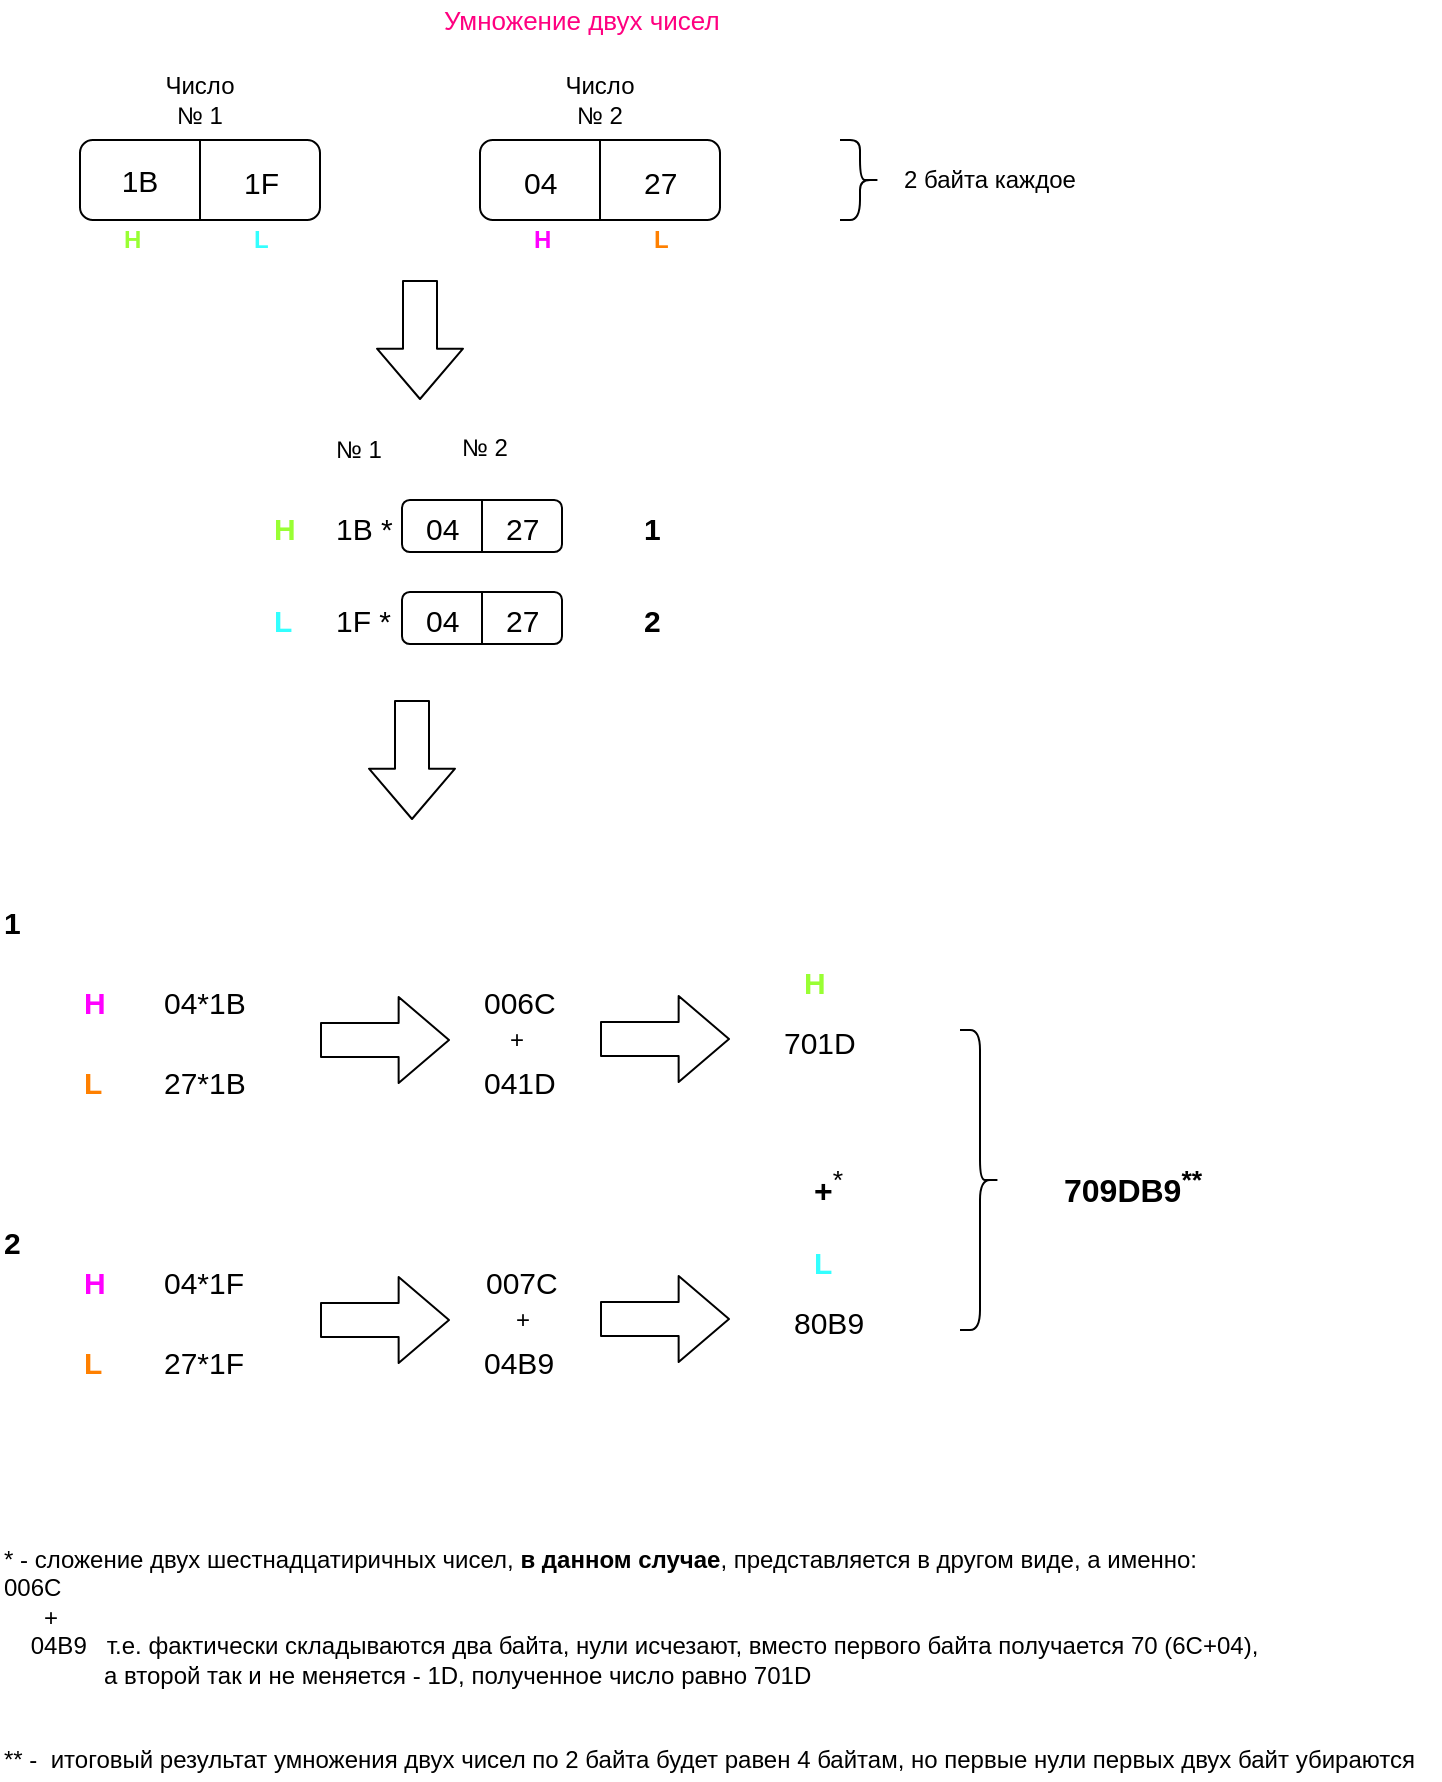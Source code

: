 <mxfile version="12.1.3" pages="1"><diagram id="MzTaQi7v__2H8hqPaAZX" name="Page-1"><mxGraphModel dx="975" dy="428" grid="1" gridSize="10" guides="1" tooltips="1" connect="1" arrows="1" fold="1" page="1" pageScale="1" pageWidth="827" pageHeight="1169" math="0" shadow="0"><root><mxCell id="0"/><mxCell id="1" parent="0"/><mxCell id="BohO5JarjnQtXRmImwX_-1" value="" style="rounded=1;whiteSpace=wrap;html=1;arcSize=16;align=left;" vertex="1" parent="1"><mxGeometry x="120" y="80" width="120" height="40" as="geometry"/></mxCell><mxCell id="BohO5JarjnQtXRmImwX_-2" value="" style="endArrow=none;html=1;entryX=0.5;entryY=0;entryDx=0;entryDy=0;exitX=0.5;exitY=1;exitDx=0;exitDy=0;" edge="1" parent="1" source="BohO5JarjnQtXRmImwX_-1" target="BohO5JarjnQtXRmImwX_-1"><mxGeometry width="50" height="50" relative="1" as="geometry"><mxPoint x="140" y="190" as="sourcePoint"/><mxPoint x="190" y="140" as="targetPoint"/></mxGeometry></mxCell><mxCell id="BohO5JarjnQtXRmImwX_-3" value="" style="rounded=1;whiteSpace=wrap;html=1;arcSize=16;" vertex="1" parent="1"><mxGeometry x="320" y="80" width="120" height="40" as="geometry"/></mxCell><mxCell id="BohO5JarjnQtXRmImwX_-4" value="" style="endArrow=none;html=1;entryX=0.5;entryY=0;entryDx=0;entryDy=0;exitX=0.5;exitY=1;exitDx=0;exitDy=0;" edge="1" parent="1" source="BohO5JarjnQtXRmImwX_-3" target="BohO5JarjnQtXRmImwX_-3"><mxGeometry width="50" height="50" relative="1" as="geometry"><mxPoint x="320" y="190" as="sourcePoint"/><mxPoint x="370" y="140" as="targetPoint"/></mxGeometry></mxCell><mxCell id="BohO5JarjnQtXRmImwX_-5" value="Число № 1" style="text;html=1;strokeColor=none;fillColor=none;align=center;verticalAlign=middle;whiteSpace=wrap;rounded=0;" vertex="1" parent="1"><mxGeometry x="160" y="50" width="40" height="20" as="geometry"/></mxCell><mxCell id="BohO5JarjnQtXRmImwX_-6" value="Число № 2" style="text;html=1;strokeColor=none;fillColor=none;align=center;verticalAlign=middle;whiteSpace=wrap;rounded=0;" vertex="1" parent="1"><mxGeometry x="360" y="50" width="40" height="20" as="geometry"/></mxCell><mxCell id="BohO5JarjnQtXRmImwX_-7" value="&lt;font style=&quot;font-size: 15px&quot;&gt;1B&lt;/font&gt;" style="text;html=1;strokeColor=none;fillColor=none;align=center;verticalAlign=middle;whiteSpace=wrap;rounded=0;" vertex="1" parent="1"><mxGeometry x="130" y="90" width="40" height="20" as="geometry"/></mxCell><mxCell id="BohO5JarjnQtXRmImwX_-8" value="&lt;font style=&quot;font-size: 15px&quot;&gt;1F&lt;/font&gt;" style="text;html=1;resizable=0;points=[];autosize=1;align=left;verticalAlign=top;spacingTop=-4;" vertex="1" parent="1"><mxGeometry x="200" y="90" width="30" height="20" as="geometry"/></mxCell><mxCell id="BohO5JarjnQtXRmImwX_-9" value="&lt;font style=&quot;font-size: 15px&quot;&gt;04&lt;/font&gt;" style="text;html=1;resizable=0;points=[];autosize=1;align=left;verticalAlign=top;spacingTop=-4;" vertex="1" parent="1"><mxGeometry x="340" y="90" width="30" height="20" as="geometry"/></mxCell><mxCell id="BohO5JarjnQtXRmImwX_-10" value="&lt;font style=&quot;font-size: 15px&quot;&gt;27&lt;/font&gt;" style="text;html=1;resizable=0;points=[];autosize=1;align=left;verticalAlign=top;spacingTop=-4;" vertex="1" parent="1"><mxGeometry x="400" y="90" width="30" height="20" as="geometry"/></mxCell><mxCell id="BohO5JarjnQtXRmImwX_-11" value="&lt;font color=&quot;#99ff33&quot;&gt;&lt;b&gt;H&lt;/b&gt;&lt;/font&gt;" style="text;html=1;resizable=0;points=[];autosize=1;align=left;verticalAlign=top;spacingTop=-4;" vertex="1" parent="1"><mxGeometry x="140" y="120" width="20" height="20" as="geometry"/></mxCell><mxCell id="BohO5JarjnQtXRmImwX_-12" value="&lt;font color=&quot;#33ffff&quot;&gt;&lt;b&gt;L&lt;/b&gt;&lt;/font&gt;" style="text;html=1;resizable=0;points=[];autosize=1;align=left;verticalAlign=top;spacingTop=-4;" vertex="1" parent="1"><mxGeometry x="205" y="120" width="20" height="20" as="geometry"/></mxCell><mxCell id="BohO5JarjnQtXRmImwX_-13" value="&lt;b&gt;&lt;font color=&quot;#ff00ff&quot; style=&quot;font-size: 12px&quot;&gt;H&lt;/font&gt;&lt;/b&gt;" style="text;html=1;resizable=0;points=[];autosize=1;align=left;verticalAlign=top;spacingTop=-4;" vertex="1" parent="1"><mxGeometry x="345" y="120" width="20" height="20" as="geometry"/></mxCell><mxCell id="BohO5JarjnQtXRmImwX_-14" value="&lt;b&gt;&lt;font color=&quot;#ff8000&quot;&gt;L&lt;/font&gt;&lt;/b&gt;" style="text;html=1;resizable=0;points=[];autosize=1;align=left;verticalAlign=top;spacingTop=-4;" vertex="1" parent="1"><mxGeometry x="405" y="120" width="20" height="20" as="geometry"/></mxCell><mxCell id="BohO5JarjnQtXRmImwX_-15" value="" style="shape=curlyBracket;whiteSpace=wrap;html=1;rounded=1;direction=west;" vertex="1" parent="1"><mxGeometry x="500" y="80" width="20" height="40" as="geometry"/></mxCell><mxCell id="BohO5JarjnQtXRmImwX_-16" value="2 байта каждое" style="text;html=1;resizable=0;points=[];autosize=1;align=left;verticalAlign=top;spacingTop=-4;" vertex="1" parent="1"><mxGeometry x="530" y="90" width="100" height="20" as="geometry"/></mxCell><mxCell id="BohO5JarjnQtXRmImwX_-17" value="&lt;font style=&quot;font-size: 13px&quot; color=&quot;#ff0080&quot;&gt;Умножение двух чисел&lt;/font&gt;" style="text;html=1;resizable=0;points=[];autosize=1;align=left;verticalAlign=top;spacingTop=-4;" vertex="1" parent="1"><mxGeometry x="300" y="10" width="150" height="20" as="geometry"/></mxCell><mxCell id="BohO5JarjnQtXRmImwX_-19" value="" style="shape=flexArrow;endArrow=classic;html=1;width=17;endSize=8.06;endWidth=25;" edge="1" parent="1"><mxGeometry width="50" height="50" relative="1" as="geometry"><mxPoint x="290" y="150" as="sourcePoint"/><mxPoint x="290" y="210" as="targetPoint"/></mxGeometry></mxCell><mxCell id="BohO5JarjnQtXRmImwX_-20" value="&lt;font color=&quot;#99ff33&quot; size=&quot;1&quot;&gt;&lt;b style=&quot;font-size: 15px&quot;&gt;H&lt;/b&gt;&lt;/font&gt;" style="text;html=1;resizable=0;points=[];autosize=1;align=left;verticalAlign=top;spacingTop=-4;" vertex="1" parent="1"><mxGeometry x="215" y="263" width="30" height="20" as="geometry"/></mxCell><mxCell id="BohO5JarjnQtXRmImwX_-21" value="&lt;font color=&quot;#33ffff&quot; size=&quot;1&quot;&gt;&lt;b style=&quot;font-size: 15px&quot;&gt;L&lt;/b&gt;&lt;/font&gt;" style="text;html=1;resizable=0;points=[];autosize=1;align=left;verticalAlign=top;spacingTop=-4;" vertex="1" parent="1"><mxGeometry x="215" y="309" width="20" height="20" as="geometry"/></mxCell><mxCell id="BohO5JarjnQtXRmImwX_-22" value="&lt;font style=&quot;font-size: 15px&quot;&gt;1B *&lt;/font&gt;" style="text;html=1;resizable=0;points=[];autosize=1;align=left;verticalAlign=top;spacingTop=-4;" vertex="1" parent="1"><mxGeometry x="246" y="263" width="40" height="20" as="geometry"/></mxCell><mxCell id="BohO5JarjnQtXRmImwX_-23" value="&lt;font style=&quot;font-size: 15px&quot;&gt;1F *&lt;/font&gt;" style="text;html=1;resizable=0;points=[];autosize=1;align=left;verticalAlign=top;spacingTop=-4;" vertex="1" parent="1"><mxGeometry x="246" y="309" width="40" height="20" as="geometry"/></mxCell><mxCell id="BohO5JarjnQtXRmImwX_-27" value="" style="rounded=1;whiteSpace=wrap;html=1;" vertex="1" parent="1"><mxGeometry x="281" y="260" width="80" height="26" as="geometry"/></mxCell><mxCell id="BohO5JarjnQtXRmImwX_-28" value="" style="endArrow=none;html=1;entryX=0.5;entryY=0;entryDx=0;entryDy=0;exitX=0.5;exitY=1;exitDx=0;exitDy=0;" edge="1" parent="1" source="BohO5JarjnQtXRmImwX_-27" target="BohO5JarjnQtXRmImwX_-27"><mxGeometry width="50" height="50" relative="1" as="geometry"><mxPoint x="81" y="396" as="sourcePoint"/><mxPoint x="131" y="346" as="targetPoint"/></mxGeometry></mxCell><mxCell id="BohO5JarjnQtXRmImwX_-29" value="&lt;font style=&quot;font-size: 15px&quot;&gt;04&lt;/font&gt;" style="text;html=1;resizable=0;points=[];autosize=1;align=left;verticalAlign=top;spacingTop=-4;" vertex="1" parent="1"><mxGeometry x="291" y="263" width="30" height="20" as="geometry"/></mxCell><mxCell id="BohO5JarjnQtXRmImwX_-30" value="&lt;font style=&quot;font-size: 15px&quot;&gt;27&lt;/font&gt;" style="text;html=1;resizable=0;points=[];autosize=1;align=left;verticalAlign=top;spacingTop=-4;" vertex="1" parent="1"><mxGeometry x="331" y="263" width="30" height="20" as="geometry"/></mxCell><mxCell id="BohO5JarjnQtXRmImwX_-31" value="" style="rounded=1;whiteSpace=wrap;html=1;" vertex="1" parent="1"><mxGeometry x="281" y="306" width="80" height="26" as="geometry"/></mxCell><mxCell id="BohO5JarjnQtXRmImwX_-32" value="" style="endArrow=none;html=1;entryX=0.5;entryY=0;entryDx=0;entryDy=0;exitX=0.5;exitY=1;exitDx=0;exitDy=0;" edge="1" parent="1" source="BohO5JarjnQtXRmImwX_-31" target="BohO5JarjnQtXRmImwX_-31"><mxGeometry width="50" height="50" relative="1" as="geometry"><mxPoint x="81" y="442" as="sourcePoint"/><mxPoint x="131" y="392" as="targetPoint"/></mxGeometry></mxCell><mxCell id="BohO5JarjnQtXRmImwX_-33" value="&lt;font style=&quot;font-size: 15px&quot;&gt;04&lt;/font&gt;" style="text;html=1;resizable=0;points=[];autosize=1;align=left;verticalAlign=top;spacingTop=-4;" vertex="1" parent="1"><mxGeometry x="291" y="309" width="30" height="20" as="geometry"/></mxCell><mxCell id="BohO5JarjnQtXRmImwX_-34" value="&lt;font style=&quot;font-size: 15px&quot;&gt;27&lt;/font&gt;" style="text;html=1;resizable=0;points=[];autosize=1;align=left;verticalAlign=top;spacingTop=-4;" vertex="1" parent="1"><mxGeometry x="331" y="309" width="30" height="20" as="geometry"/></mxCell><mxCell id="BohO5JarjnQtXRmImwX_-35" value="№ 2" style="text;html=1;" vertex="1" parent="1"><mxGeometry x="309" y="220" width="24" height="30" as="geometry"/></mxCell><mxCell id="BohO5JarjnQtXRmImwX_-36" value="№ 1" style="text;html=1;resizable=0;points=[];autosize=1;align=left;verticalAlign=top;spacingTop=-4;" vertex="1" parent="1"><mxGeometry x="246" y="225" width="40" height="20" as="geometry"/></mxCell><mxCell id="BohO5JarjnQtXRmImwX_-37" value="&lt;b&gt;&lt;font style=&quot;font-size: 15px&quot;&gt;1&lt;/font&gt;&lt;/b&gt;" style="text;html=1;resizable=0;points=[];autosize=1;align=left;verticalAlign=top;spacingTop=-4;" vertex="1" parent="1"><mxGeometry x="400" y="263" width="20" height="20" as="geometry"/></mxCell><mxCell id="BohO5JarjnQtXRmImwX_-38" value="&lt;b&gt;&lt;font style=&quot;font-size: 15px&quot;&gt;2&lt;/font&gt;&lt;/b&gt;" style="text;html=1;resizable=0;points=[];autosize=1;align=left;verticalAlign=top;spacingTop=-4;" vertex="1" parent="1"><mxGeometry x="400" y="309" width="20" height="20" as="geometry"/></mxCell><mxCell id="BohO5JarjnQtXRmImwX_-39" value="&lt;font style=&quot;font-size: 15px&quot;&gt;&lt;b&gt;1&lt;/b&gt;&lt;/font&gt;" style="text;html=1;resizable=0;points=[];autosize=1;align=left;verticalAlign=top;spacingTop=-4;" vertex="1" parent="1"><mxGeometry x="80" y="460" width="20" height="20" as="geometry"/></mxCell><mxCell id="BohO5JarjnQtXRmImwX_-40" value="" style="shape=flexArrow;endArrow=classic;html=1;width=17;endSize=8.06;endWidth=25;" edge="1" parent="1"><mxGeometry width="50" height="50" relative="1" as="geometry"><mxPoint x="286" y="360" as="sourcePoint"/><mxPoint x="286" y="420" as="targetPoint"/></mxGeometry></mxCell><mxCell id="BohO5JarjnQtXRmImwX_-42" value="&lt;b&gt;&lt;font color=&quot;#ff00ff&quot; style=&quot;font-size: 15px&quot;&gt;H&lt;/font&gt;&lt;/b&gt;" style="text;html=1;resizable=0;points=[];autosize=1;align=left;verticalAlign=top;spacingTop=-4;" vertex="1" parent="1"><mxGeometry x="120" y="500" width="30" height="20" as="geometry"/></mxCell><mxCell id="BohO5JarjnQtXRmImwX_-44" value="&lt;b&gt;&lt;font color=&quot;#ff8000&quot; style=&quot;font-size: 15px&quot;&gt;L&lt;/font&gt;&lt;/b&gt;" style="text;html=1;resizable=0;points=[];autosize=1;align=left;verticalAlign=top;spacingTop=-4;" vertex="1" parent="1"><mxGeometry x="120" y="540" width="20" height="20" as="geometry"/></mxCell><mxCell id="BohO5JarjnQtXRmImwX_-45" value="&lt;font style=&quot;font-size: 15px&quot;&gt;04*1B&lt;/font&gt;" style="text;html=1;resizable=0;points=[];autosize=1;align=left;verticalAlign=top;spacingTop=-4;" vertex="1" parent="1"><mxGeometry x="160" y="500" width="60" height="20" as="geometry"/></mxCell><mxCell id="BohO5JarjnQtXRmImwX_-46" value="&lt;font style=&quot;font-size: 15px&quot;&gt;27*1B&lt;/font&gt;" style="text;html=1;resizable=0;points=[];autosize=1;align=left;verticalAlign=top;spacingTop=-4;" vertex="1" parent="1"><mxGeometry x="160" y="540" width="60" height="20" as="geometry"/></mxCell><mxCell id="BohO5JarjnQtXRmImwX_-48" value="" style="shape=flexArrow;endArrow=classic;html=1;width=17;endSize=8.06;endWidth=25;" edge="1" parent="1"><mxGeometry width="50" height="50" relative="1" as="geometry"><mxPoint x="240" y="530" as="sourcePoint"/><mxPoint x="305" y="530" as="targetPoint"/></mxGeometry></mxCell><mxCell id="BohO5JarjnQtXRmImwX_-49" value="&lt;font style=&quot;font-size: 15px&quot;&gt;006C&lt;/font&gt;" style="text;html=1;resizable=0;points=[];autosize=1;align=left;verticalAlign=top;spacingTop=-4;" vertex="1" parent="1"><mxGeometry x="320" y="500" width="50" height="20" as="geometry"/></mxCell><mxCell id="BohO5JarjnQtXRmImwX_-50" value="&lt;font style=&quot;font-size: 15px&quot;&gt;041D&lt;/font&gt;" style="text;html=1;resizable=0;points=[];autosize=1;align=left;verticalAlign=top;spacingTop=-4;" vertex="1" parent="1"><mxGeometry x="320" y="540" width="50" height="20" as="geometry"/></mxCell><mxCell id="BohO5JarjnQtXRmImwX_-51" value="+" style="text;html=1;resizable=0;points=[];autosize=1;align=left;verticalAlign=top;spacingTop=-4;" vertex="1" parent="1"><mxGeometry x="333" y="520" width="20" height="20" as="geometry"/></mxCell><mxCell id="BohO5JarjnQtXRmImwX_-52" value="" style="shape=flexArrow;endArrow=classic;html=1;width=17;endSize=8.06;endWidth=25;" edge="1" parent="1"><mxGeometry width="50" height="50" relative="1" as="geometry"><mxPoint x="380" y="529.5" as="sourcePoint"/><mxPoint x="445" y="529.5" as="targetPoint"/></mxGeometry></mxCell><mxCell id="BohO5JarjnQtXRmImwX_-53" value="&lt;font style=&quot;font-size: 15px&quot;&gt;701D&lt;/font&gt;" style="text;html=1;resizable=0;points=[];autosize=1;align=left;verticalAlign=top;spacingTop=-4;" vertex="1" parent="1"><mxGeometry x="470" y="520" width="50" height="20" as="geometry"/></mxCell><mxCell id="BohO5JarjnQtXRmImwX_-54" value="&lt;font color=&quot;#99ff33&quot; size=&quot;1&quot;&gt;&lt;b style=&quot;font-size: 15px&quot;&gt;H&lt;/b&gt;&lt;/font&gt;" style="text;html=1;resizable=0;points=[];autosize=1;align=left;verticalAlign=top;spacingTop=-4;" vertex="1" parent="1"><mxGeometry x="480" y="490" width="30" height="20" as="geometry"/></mxCell><mxCell id="BohO5JarjnQtXRmImwX_-55" value="&lt;font style=&quot;font-size: 15px&quot;&gt;&lt;b&gt;2&lt;/b&gt;&lt;/font&gt;" style="text;html=1;resizable=0;points=[];autosize=1;align=left;verticalAlign=top;spacingTop=-4;" vertex="1" parent="1"><mxGeometry x="80" y="620" width="20" height="20" as="geometry"/></mxCell><mxCell id="BohO5JarjnQtXRmImwX_-56" value="&lt;b&gt;&lt;font color=&quot;#ff00ff&quot; style=&quot;font-size: 15px&quot;&gt;H&lt;/font&gt;&lt;/b&gt;" style="text;html=1;resizable=0;points=[];autosize=1;align=left;verticalAlign=top;spacingTop=-4;" vertex="1" parent="1"><mxGeometry x="120" y="640" width="30" height="20" as="geometry"/></mxCell><mxCell id="BohO5JarjnQtXRmImwX_-57" value="&lt;b&gt;&lt;font color=&quot;#ff8000&quot; style=&quot;font-size: 15px&quot;&gt;L&lt;/font&gt;&lt;/b&gt;" style="text;html=1;resizable=0;points=[];autosize=1;align=left;verticalAlign=top;spacingTop=-4;" vertex="1" parent="1"><mxGeometry x="120" y="680" width="20" height="20" as="geometry"/></mxCell><mxCell id="BohO5JarjnQtXRmImwX_-58" value="&lt;font style=&quot;font-size: 15px&quot;&gt;04*1F&lt;/font&gt;" style="text;html=1;resizable=0;points=[];autosize=1;align=left;verticalAlign=top;spacingTop=-4;" vertex="1" parent="1"><mxGeometry x="160" y="640" width="60" height="20" as="geometry"/></mxCell><mxCell id="BohO5JarjnQtXRmImwX_-59" value="&lt;font style=&quot;font-size: 15px&quot;&gt;27*1F&lt;/font&gt;" style="text;html=1;resizable=0;points=[];autosize=1;align=left;verticalAlign=top;spacingTop=-4;" vertex="1" parent="1"><mxGeometry x="160" y="680" width="60" height="20" as="geometry"/></mxCell><mxCell id="BohO5JarjnQtXRmImwX_-60" value="" style="shape=flexArrow;endArrow=classic;html=1;width=17;endSize=8.06;endWidth=25;" edge="1" parent="1"><mxGeometry width="50" height="50" relative="1" as="geometry"><mxPoint x="240" y="670" as="sourcePoint"/><mxPoint x="305" y="670" as="targetPoint"/></mxGeometry></mxCell><mxCell id="BohO5JarjnQtXRmImwX_-61" value="&lt;font style=&quot;font-size: 15px&quot;&gt;007C&lt;/font&gt;" style="text;html=1;resizable=0;points=[];autosize=1;align=left;verticalAlign=top;spacingTop=-4;" vertex="1" parent="1"><mxGeometry x="321" y="640" width="50" height="20" as="geometry"/></mxCell><mxCell id="BohO5JarjnQtXRmImwX_-62" value="&lt;font style=&quot;font-size: 15px&quot;&gt;04B9&lt;/font&gt;" style="text;html=1;resizable=0;points=[];autosize=1;align=left;verticalAlign=top;spacingTop=-4;" vertex="1" parent="1"><mxGeometry x="320" y="680" width="50" height="20" as="geometry"/></mxCell><mxCell id="BohO5JarjnQtXRmImwX_-63" value="+" style="text;html=1;resizable=0;points=[];autosize=1;align=left;verticalAlign=top;spacingTop=-4;" vertex="1" parent="1"><mxGeometry x="336" y="660" width="20" height="20" as="geometry"/></mxCell><mxCell id="BohO5JarjnQtXRmImwX_-64" value="" style="shape=flexArrow;endArrow=classic;html=1;width=17;endSize=8.06;endWidth=25;" edge="1" parent="1"><mxGeometry width="50" height="50" relative="1" as="geometry"><mxPoint x="380" y="669.5" as="sourcePoint"/><mxPoint x="445" y="669.5" as="targetPoint"/></mxGeometry></mxCell><mxCell id="BohO5JarjnQtXRmImwX_-65" value="&lt;font style=&quot;font-size: 15px&quot;&gt;80B9&lt;/font&gt;" style="text;html=1;resizable=0;points=[];autosize=1;align=left;verticalAlign=top;spacingTop=-4;" vertex="1" parent="1"><mxGeometry x="475" y="660" width="50" height="20" as="geometry"/></mxCell><mxCell id="BohO5JarjnQtXRmImwX_-66" value="&lt;font color=&quot;#33ffff&quot; size=&quot;1&quot;&gt;&lt;b style=&quot;font-size: 15px&quot;&gt;L&lt;/b&gt;&lt;/font&gt;" style="text;html=1;resizable=0;points=[];autosize=1;align=left;verticalAlign=top;spacingTop=-4;" vertex="1" parent="1"><mxGeometry x="485" y="630" width="20" height="20" as="geometry"/></mxCell><mxCell id="BohO5JarjnQtXRmImwX_-67" value="&lt;font style=&quot;font-size: 16px&quot;&gt;&lt;b&gt;+&lt;/b&gt;&lt;sup&gt;*&lt;/sup&gt;&lt;/font&gt;" style="text;html=1;resizable=0;points=[];autosize=1;align=left;verticalAlign=top;spacingTop=-4;" vertex="1" parent="1"><mxGeometry x="485" y="590" width="30" height="20" as="geometry"/></mxCell><mxCell id="BohO5JarjnQtXRmImwX_-68" value="" style="shape=curlyBracket;whiteSpace=wrap;html=1;rounded=1;direction=west;" vertex="1" parent="1"><mxGeometry x="560" y="525" width="20" height="150" as="geometry"/></mxCell><mxCell id="BohO5JarjnQtXRmImwX_-69" value="&lt;font style=&quot;font-size: 16px&quot;&gt;&lt;b&gt;709DB9&lt;sup&gt;**&lt;/sup&gt;&lt;/b&gt;&lt;/font&gt;" style="text;html=1;resizable=0;points=[];autosize=1;align=left;verticalAlign=top;spacingTop=-4;" vertex="1" parent="1"><mxGeometry x="610" y="590" width="80" height="20" as="geometry"/></mxCell><mxCell id="BohO5JarjnQtXRmImwX_-70" value="* - сложение двух шестнадцатиричных чисел, &lt;b&gt;в данном случае&lt;/b&gt;, представляется в другом виде, а именно:&amp;nbsp;&lt;br&gt;006C&lt;br&gt;&amp;nbsp; &amp;nbsp; &amp;nbsp; +&lt;br&gt;&amp;nbsp; &amp;nbsp; 04B9&amp;nbsp; &amp;nbsp;т.е. фактически складываются два байта, нули исчезают, вместо первого байта получается 70 (6C+04),&lt;br&gt;&amp;nbsp; &amp;nbsp; &amp;nbsp; &amp;nbsp; &amp;nbsp; &amp;nbsp; &amp;nbsp; &amp;nbsp;а второй так и не меняется - 1D, полученное число равно 701D" style="text;html=1;resizable=0;points=[];autosize=1;align=left;verticalAlign=top;spacingTop=-4;" vertex="1" parent="1"><mxGeometry x="80" y="780" width="640" height="70" as="geometry"/></mxCell><mxCell id="BohO5JarjnQtXRmImwX_-71" value="** -&amp;nbsp; итоговый результат умножения двух чисел по 2 байта будет равен 4 байтам, но первые нули первых двух байт убираются" style="text;html=1;resizable=0;points=[];autosize=1;align=left;verticalAlign=top;spacingTop=-4;" vertex="1" parent="1"><mxGeometry x="80" y="880" width="720" height="20" as="geometry"/></mxCell></root></mxGraphModel></diagram></mxfile>